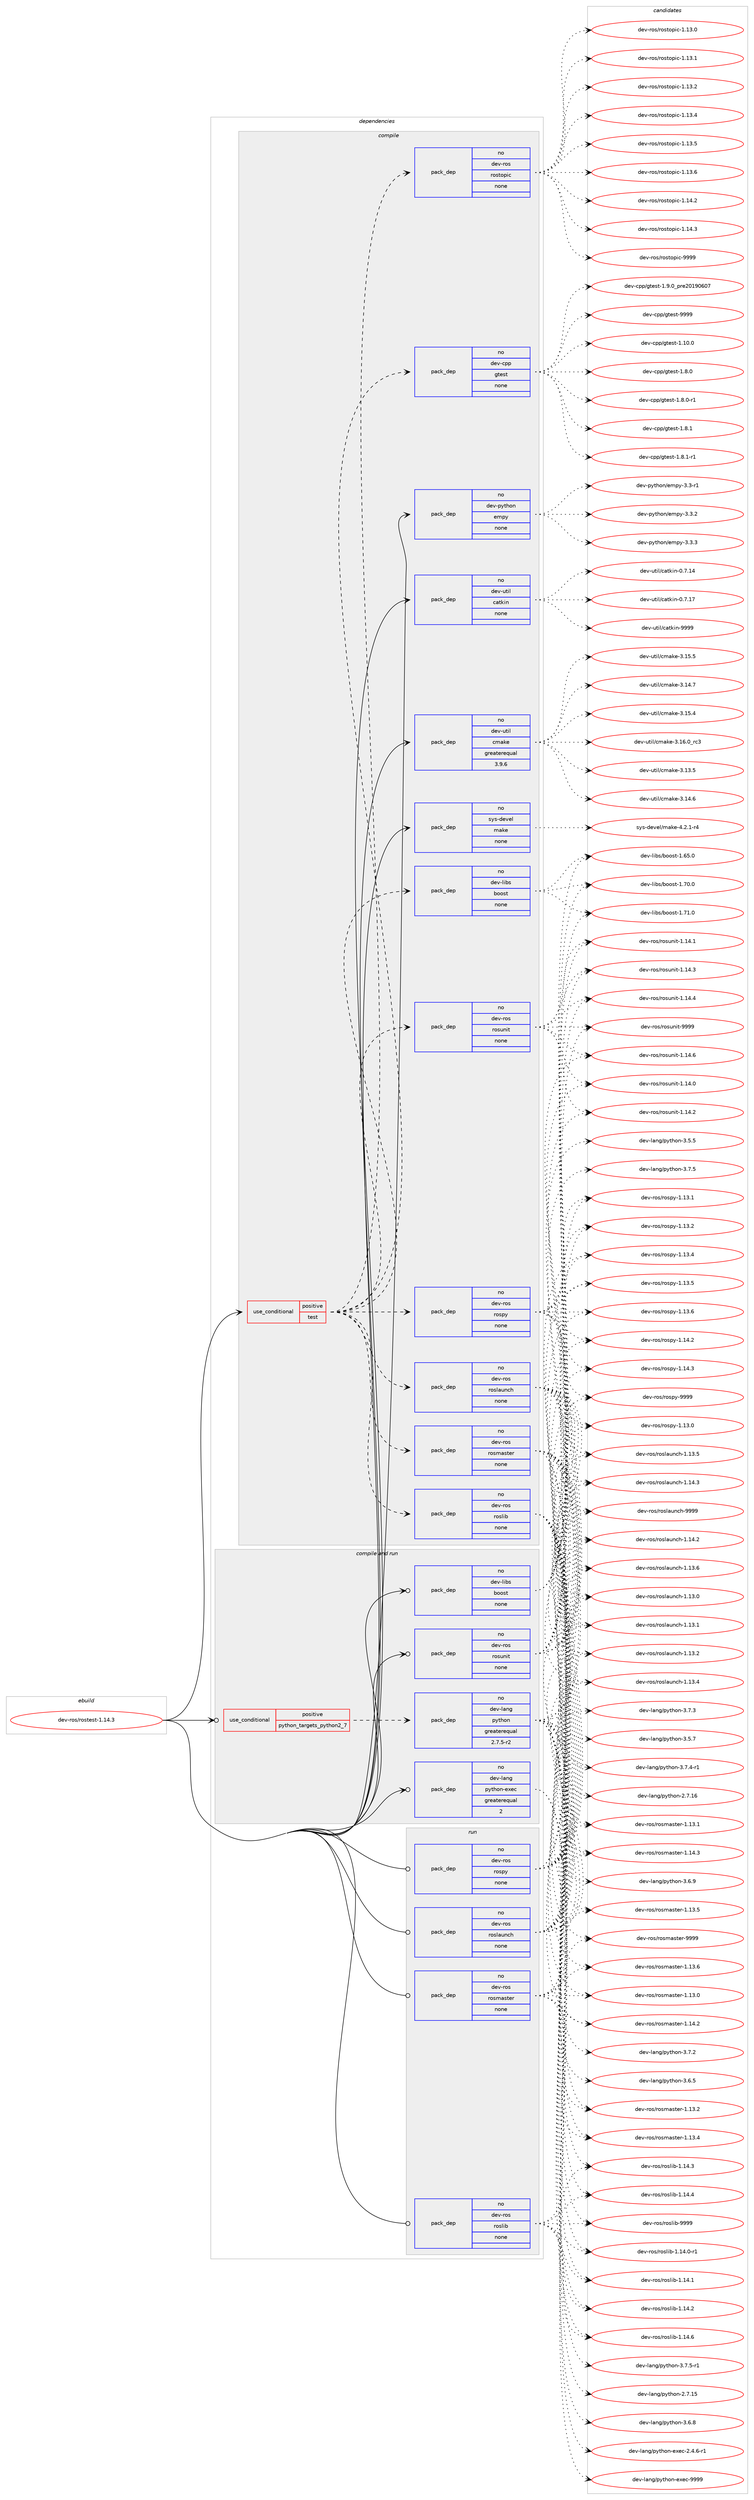 digraph prolog {

# *************
# Graph options
# *************

newrank=true;
concentrate=true;
compound=true;
graph [rankdir=LR,fontname=Helvetica,fontsize=10,ranksep=1.5];#, ranksep=2.5, nodesep=0.2];
edge  [arrowhead=vee];
node  [fontname=Helvetica,fontsize=10];

# **********
# The ebuild
# **********

subgraph cluster_leftcol {
color=gray;
rank=same;
label=<<i>ebuild</i>>;
id [label="dev-ros/rostest-1.14.3", color=red, width=4, href="../dev-ros/rostest-1.14.3.svg"];
}

# ****************
# The dependencies
# ****************

subgraph cluster_midcol {
color=gray;
label=<<i>dependencies</i>>;
subgraph cluster_compile {
fillcolor="#eeeeee";
style=filled;
label=<<i>compile</i>>;
subgraph cond155154 {
dependency664510 [label=<<TABLE BORDER="0" CELLBORDER="1" CELLSPACING="0" CELLPADDING="4"><TR><TD ROWSPAN="3" CELLPADDING="10">use_conditional</TD></TR><TR><TD>positive</TD></TR><TR><TD>test</TD></TR></TABLE>>, shape=none, color=red];
subgraph pack497450 {
dependency664511 [label=<<TABLE BORDER="0" CELLBORDER="1" CELLSPACING="0" CELLPADDING="4" WIDTH="220"><TR><TD ROWSPAN="6" CELLPADDING="30">pack_dep</TD></TR><TR><TD WIDTH="110">no</TD></TR><TR><TD>dev-ros</TD></TR><TR><TD>rosunit</TD></TR><TR><TD>none</TD></TR><TR><TD></TD></TR></TABLE>>, shape=none, color=blue];
}
dependency664510:e -> dependency664511:w [weight=20,style="dashed",arrowhead="vee"];
subgraph pack497451 {
dependency664512 [label=<<TABLE BORDER="0" CELLBORDER="1" CELLSPACING="0" CELLPADDING="4" WIDTH="220"><TR><TD ROWSPAN="6" CELLPADDING="30">pack_dep</TD></TR><TR><TD WIDTH="110">no</TD></TR><TR><TD>dev-libs</TD></TR><TR><TD>boost</TD></TR><TR><TD>none</TD></TR><TR><TD></TD></TR></TABLE>>, shape=none, color=blue];
}
dependency664510:e -> dependency664512:w [weight=20,style="dashed",arrowhead="vee"];
subgraph pack497452 {
dependency664513 [label=<<TABLE BORDER="0" CELLBORDER="1" CELLSPACING="0" CELLPADDING="4" WIDTH="220"><TR><TD ROWSPAN="6" CELLPADDING="30">pack_dep</TD></TR><TR><TD WIDTH="110">no</TD></TR><TR><TD>dev-ros</TD></TR><TR><TD>roslib</TD></TR><TR><TD>none</TD></TR><TR><TD></TD></TR></TABLE>>, shape=none, color=blue];
}
dependency664510:e -> dependency664513:w [weight=20,style="dashed",arrowhead="vee"];
subgraph pack497453 {
dependency664514 [label=<<TABLE BORDER="0" CELLBORDER="1" CELLSPACING="0" CELLPADDING="4" WIDTH="220"><TR><TD ROWSPAN="6" CELLPADDING="30">pack_dep</TD></TR><TR><TD WIDTH="110">no</TD></TR><TR><TD>dev-ros</TD></TR><TR><TD>rospy</TD></TR><TR><TD>none</TD></TR><TR><TD></TD></TR></TABLE>>, shape=none, color=blue];
}
dependency664510:e -> dependency664514:w [weight=20,style="dashed",arrowhead="vee"];
subgraph pack497454 {
dependency664515 [label=<<TABLE BORDER="0" CELLBORDER="1" CELLSPACING="0" CELLPADDING="4" WIDTH="220"><TR><TD ROWSPAN="6" CELLPADDING="30">pack_dep</TD></TR><TR><TD WIDTH="110">no</TD></TR><TR><TD>dev-ros</TD></TR><TR><TD>roslaunch</TD></TR><TR><TD>none</TD></TR><TR><TD></TD></TR></TABLE>>, shape=none, color=blue];
}
dependency664510:e -> dependency664515:w [weight=20,style="dashed",arrowhead="vee"];
subgraph pack497455 {
dependency664516 [label=<<TABLE BORDER="0" CELLBORDER="1" CELLSPACING="0" CELLPADDING="4" WIDTH="220"><TR><TD ROWSPAN="6" CELLPADDING="30">pack_dep</TD></TR><TR><TD WIDTH="110">no</TD></TR><TR><TD>dev-ros</TD></TR><TR><TD>rosmaster</TD></TR><TR><TD>none</TD></TR><TR><TD></TD></TR></TABLE>>, shape=none, color=blue];
}
dependency664510:e -> dependency664516:w [weight=20,style="dashed",arrowhead="vee"];
subgraph pack497456 {
dependency664517 [label=<<TABLE BORDER="0" CELLBORDER="1" CELLSPACING="0" CELLPADDING="4" WIDTH="220"><TR><TD ROWSPAN="6" CELLPADDING="30">pack_dep</TD></TR><TR><TD WIDTH="110">no</TD></TR><TR><TD>dev-cpp</TD></TR><TR><TD>gtest</TD></TR><TR><TD>none</TD></TR><TR><TD></TD></TR></TABLE>>, shape=none, color=blue];
}
dependency664510:e -> dependency664517:w [weight=20,style="dashed",arrowhead="vee"];
subgraph pack497457 {
dependency664518 [label=<<TABLE BORDER="0" CELLBORDER="1" CELLSPACING="0" CELLPADDING="4" WIDTH="220"><TR><TD ROWSPAN="6" CELLPADDING="30">pack_dep</TD></TR><TR><TD WIDTH="110">no</TD></TR><TR><TD>dev-ros</TD></TR><TR><TD>rostopic</TD></TR><TR><TD>none</TD></TR><TR><TD></TD></TR></TABLE>>, shape=none, color=blue];
}
dependency664510:e -> dependency664518:w [weight=20,style="dashed",arrowhead="vee"];
}
id:e -> dependency664510:w [weight=20,style="solid",arrowhead="vee"];
subgraph pack497458 {
dependency664519 [label=<<TABLE BORDER="0" CELLBORDER="1" CELLSPACING="0" CELLPADDING="4" WIDTH="220"><TR><TD ROWSPAN="6" CELLPADDING="30">pack_dep</TD></TR><TR><TD WIDTH="110">no</TD></TR><TR><TD>dev-python</TD></TR><TR><TD>empy</TD></TR><TR><TD>none</TD></TR><TR><TD></TD></TR></TABLE>>, shape=none, color=blue];
}
id:e -> dependency664519:w [weight=20,style="solid",arrowhead="vee"];
subgraph pack497459 {
dependency664520 [label=<<TABLE BORDER="0" CELLBORDER="1" CELLSPACING="0" CELLPADDING="4" WIDTH="220"><TR><TD ROWSPAN="6" CELLPADDING="30">pack_dep</TD></TR><TR><TD WIDTH="110">no</TD></TR><TR><TD>dev-util</TD></TR><TR><TD>catkin</TD></TR><TR><TD>none</TD></TR><TR><TD></TD></TR></TABLE>>, shape=none, color=blue];
}
id:e -> dependency664520:w [weight=20,style="solid",arrowhead="vee"];
subgraph pack497460 {
dependency664521 [label=<<TABLE BORDER="0" CELLBORDER="1" CELLSPACING="0" CELLPADDING="4" WIDTH="220"><TR><TD ROWSPAN="6" CELLPADDING="30">pack_dep</TD></TR><TR><TD WIDTH="110">no</TD></TR><TR><TD>dev-util</TD></TR><TR><TD>cmake</TD></TR><TR><TD>greaterequal</TD></TR><TR><TD>3.9.6</TD></TR></TABLE>>, shape=none, color=blue];
}
id:e -> dependency664521:w [weight=20,style="solid",arrowhead="vee"];
subgraph pack497461 {
dependency664522 [label=<<TABLE BORDER="0" CELLBORDER="1" CELLSPACING="0" CELLPADDING="4" WIDTH="220"><TR><TD ROWSPAN="6" CELLPADDING="30">pack_dep</TD></TR><TR><TD WIDTH="110">no</TD></TR><TR><TD>sys-devel</TD></TR><TR><TD>make</TD></TR><TR><TD>none</TD></TR><TR><TD></TD></TR></TABLE>>, shape=none, color=blue];
}
id:e -> dependency664522:w [weight=20,style="solid",arrowhead="vee"];
}
subgraph cluster_compileandrun {
fillcolor="#eeeeee";
style=filled;
label=<<i>compile and run</i>>;
subgraph cond155155 {
dependency664523 [label=<<TABLE BORDER="0" CELLBORDER="1" CELLSPACING="0" CELLPADDING="4"><TR><TD ROWSPAN="3" CELLPADDING="10">use_conditional</TD></TR><TR><TD>positive</TD></TR><TR><TD>python_targets_python2_7</TD></TR></TABLE>>, shape=none, color=red];
subgraph pack497462 {
dependency664524 [label=<<TABLE BORDER="0" CELLBORDER="1" CELLSPACING="0" CELLPADDING="4" WIDTH="220"><TR><TD ROWSPAN="6" CELLPADDING="30">pack_dep</TD></TR><TR><TD WIDTH="110">no</TD></TR><TR><TD>dev-lang</TD></TR><TR><TD>python</TD></TR><TR><TD>greaterequal</TD></TR><TR><TD>2.7.5-r2</TD></TR></TABLE>>, shape=none, color=blue];
}
dependency664523:e -> dependency664524:w [weight=20,style="dashed",arrowhead="vee"];
}
id:e -> dependency664523:w [weight=20,style="solid",arrowhead="odotvee"];
subgraph pack497463 {
dependency664525 [label=<<TABLE BORDER="0" CELLBORDER="1" CELLSPACING="0" CELLPADDING="4" WIDTH="220"><TR><TD ROWSPAN="6" CELLPADDING="30">pack_dep</TD></TR><TR><TD WIDTH="110">no</TD></TR><TR><TD>dev-lang</TD></TR><TR><TD>python-exec</TD></TR><TR><TD>greaterequal</TD></TR><TR><TD>2</TD></TR></TABLE>>, shape=none, color=blue];
}
id:e -> dependency664525:w [weight=20,style="solid",arrowhead="odotvee"];
subgraph pack497464 {
dependency664526 [label=<<TABLE BORDER="0" CELLBORDER="1" CELLSPACING="0" CELLPADDING="4" WIDTH="220"><TR><TD ROWSPAN="6" CELLPADDING="30">pack_dep</TD></TR><TR><TD WIDTH="110">no</TD></TR><TR><TD>dev-libs</TD></TR><TR><TD>boost</TD></TR><TR><TD>none</TD></TR><TR><TD></TD></TR></TABLE>>, shape=none, color=blue];
}
id:e -> dependency664526:w [weight=20,style="solid",arrowhead="odotvee"];
subgraph pack497465 {
dependency664527 [label=<<TABLE BORDER="0" CELLBORDER="1" CELLSPACING="0" CELLPADDING="4" WIDTH="220"><TR><TD ROWSPAN="6" CELLPADDING="30">pack_dep</TD></TR><TR><TD WIDTH="110">no</TD></TR><TR><TD>dev-ros</TD></TR><TR><TD>rosunit</TD></TR><TR><TD>none</TD></TR><TR><TD></TD></TR></TABLE>>, shape=none, color=blue];
}
id:e -> dependency664527:w [weight=20,style="solid",arrowhead="odotvee"];
}
subgraph cluster_run {
fillcolor="#eeeeee";
style=filled;
label=<<i>run</i>>;
subgraph pack497466 {
dependency664528 [label=<<TABLE BORDER="0" CELLBORDER="1" CELLSPACING="0" CELLPADDING="4" WIDTH="220"><TR><TD ROWSPAN="6" CELLPADDING="30">pack_dep</TD></TR><TR><TD WIDTH="110">no</TD></TR><TR><TD>dev-ros</TD></TR><TR><TD>roslaunch</TD></TR><TR><TD>none</TD></TR><TR><TD></TD></TR></TABLE>>, shape=none, color=blue];
}
id:e -> dependency664528:w [weight=20,style="solid",arrowhead="odot"];
subgraph pack497467 {
dependency664529 [label=<<TABLE BORDER="0" CELLBORDER="1" CELLSPACING="0" CELLPADDING="4" WIDTH="220"><TR><TD ROWSPAN="6" CELLPADDING="30">pack_dep</TD></TR><TR><TD WIDTH="110">no</TD></TR><TR><TD>dev-ros</TD></TR><TR><TD>roslib</TD></TR><TR><TD>none</TD></TR><TR><TD></TD></TR></TABLE>>, shape=none, color=blue];
}
id:e -> dependency664529:w [weight=20,style="solid",arrowhead="odot"];
subgraph pack497468 {
dependency664530 [label=<<TABLE BORDER="0" CELLBORDER="1" CELLSPACING="0" CELLPADDING="4" WIDTH="220"><TR><TD ROWSPAN="6" CELLPADDING="30">pack_dep</TD></TR><TR><TD WIDTH="110">no</TD></TR><TR><TD>dev-ros</TD></TR><TR><TD>rosmaster</TD></TR><TR><TD>none</TD></TR><TR><TD></TD></TR></TABLE>>, shape=none, color=blue];
}
id:e -> dependency664530:w [weight=20,style="solid",arrowhead="odot"];
subgraph pack497469 {
dependency664531 [label=<<TABLE BORDER="0" CELLBORDER="1" CELLSPACING="0" CELLPADDING="4" WIDTH="220"><TR><TD ROWSPAN="6" CELLPADDING="30">pack_dep</TD></TR><TR><TD WIDTH="110">no</TD></TR><TR><TD>dev-ros</TD></TR><TR><TD>rospy</TD></TR><TR><TD>none</TD></TR><TR><TD></TD></TR></TABLE>>, shape=none, color=blue];
}
id:e -> dependency664531:w [weight=20,style="solid",arrowhead="odot"];
}
}

# **************
# The candidates
# **************

subgraph cluster_choices {
rank=same;
color=gray;
label=<<i>candidates</i>>;

subgraph choice497450 {
color=black;
nodesep=1;
choice100101118451141111154711411111511711010511645494649524648 [label="dev-ros/rosunit-1.14.0", color=red, width=4,href="../dev-ros/rosunit-1.14.0.svg"];
choice100101118451141111154711411111511711010511645494649524649 [label="dev-ros/rosunit-1.14.1", color=red, width=4,href="../dev-ros/rosunit-1.14.1.svg"];
choice100101118451141111154711411111511711010511645494649524650 [label="dev-ros/rosunit-1.14.2", color=red, width=4,href="../dev-ros/rosunit-1.14.2.svg"];
choice100101118451141111154711411111511711010511645494649524651 [label="dev-ros/rosunit-1.14.3", color=red, width=4,href="../dev-ros/rosunit-1.14.3.svg"];
choice100101118451141111154711411111511711010511645494649524652 [label="dev-ros/rosunit-1.14.4", color=red, width=4,href="../dev-ros/rosunit-1.14.4.svg"];
choice100101118451141111154711411111511711010511645494649524654 [label="dev-ros/rosunit-1.14.6", color=red, width=4,href="../dev-ros/rosunit-1.14.6.svg"];
choice10010111845114111115471141111151171101051164557575757 [label="dev-ros/rosunit-9999", color=red, width=4,href="../dev-ros/rosunit-9999.svg"];
dependency664511:e -> choice100101118451141111154711411111511711010511645494649524648:w [style=dotted,weight="100"];
dependency664511:e -> choice100101118451141111154711411111511711010511645494649524649:w [style=dotted,weight="100"];
dependency664511:e -> choice100101118451141111154711411111511711010511645494649524650:w [style=dotted,weight="100"];
dependency664511:e -> choice100101118451141111154711411111511711010511645494649524651:w [style=dotted,weight="100"];
dependency664511:e -> choice100101118451141111154711411111511711010511645494649524652:w [style=dotted,weight="100"];
dependency664511:e -> choice100101118451141111154711411111511711010511645494649524654:w [style=dotted,weight="100"];
dependency664511:e -> choice10010111845114111115471141111151171101051164557575757:w [style=dotted,weight="100"];
}
subgraph choice497451 {
color=black;
nodesep=1;
choice1001011184510810598115479811111111511645494654534648 [label="dev-libs/boost-1.65.0", color=red, width=4,href="../dev-libs/boost-1.65.0.svg"];
choice1001011184510810598115479811111111511645494655484648 [label="dev-libs/boost-1.70.0", color=red, width=4,href="../dev-libs/boost-1.70.0.svg"];
choice1001011184510810598115479811111111511645494655494648 [label="dev-libs/boost-1.71.0", color=red, width=4,href="../dev-libs/boost-1.71.0.svg"];
dependency664512:e -> choice1001011184510810598115479811111111511645494654534648:w [style=dotted,weight="100"];
dependency664512:e -> choice1001011184510810598115479811111111511645494655484648:w [style=dotted,weight="100"];
dependency664512:e -> choice1001011184510810598115479811111111511645494655494648:w [style=dotted,weight="100"];
}
subgraph choice497452 {
color=black;
nodesep=1;
choice100101118451141111154711411111510810598454946495246484511449 [label="dev-ros/roslib-1.14.0-r1", color=red, width=4,href="../dev-ros/roslib-1.14.0-r1.svg"];
choice10010111845114111115471141111151081059845494649524649 [label="dev-ros/roslib-1.14.1", color=red, width=4,href="../dev-ros/roslib-1.14.1.svg"];
choice10010111845114111115471141111151081059845494649524650 [label="dev-ros/roslib-1.14.2", color=red, width=4,href="../dev-ros/roslib-1.14.2.svg"];
choice10010111845114111115471141111151081059845494649524651 [label="dev-ros/roslib-1.14.3", color=red, width=4,href="../dev-ros/roslib-1.14.3.svg"];
choice10010111845114111115471141111151081059845494649524652 [label="dev-ros/roslib-1.14.4", color=red, width=4,href="../dev-ros/roslib-1.14.4.svg"];
choice10010111845114111115471141111151081059845494649524654 [label="dev-ros/roslib-1.14.6", color=red, width=4,href="../dev-ros/roslib-1.14.6.svg"];
choice1001011184511411111547114111115108105984557575757 [label="dev-ros/roslib-9999", color=red, width=4,href="../dev-ros/roslib-9999.svg"];
dependency664513:e -> choice100101118451141111154711411111510810598454946495246484511449:w [style=dotted,weight="100"];
dependency664513:e -> choice10010111845114111115471141111151081059845494649524649:w [style=dotted,weight="100"];
dependency664513:e -> choice10010111845114111115471141111151081059845494649524650:w [style=dotted,weight="100"];
dependency664513:e -> choice10010111845114111115471141111151081059845494649524651:w [style=dotted,weight="100"];
dependency664513:e -> choice10010111845114111115471141111151081059845494649524652:w [style=dotted,weight="100"];
dependency664513:e -> choice10010111845114111115471141111151081059845494649524654:w [style=dotted,weight="100"];
dependency664513:e -> choice1001011184511411111547114111115108105984557575757:w [style=dotted,weight="100"];
}
subgraph choice497453 {
color=black;
nodesep=1;
choice100101118451141111154711411111511212145494649514648 [label="dev-ros/rospy-1.13.0", color=red, width=4,href="../dev-ros/rospy-1.13.0.svg"];
choice100101118451141111154711411111511212145494649514649 [label="dev-ros/rospy-1.13.1", color=red, width=4,href="../dev-ros/rospy-1.13.1.svg"];
choice100101118451141111154711411111511212145494649514650 [label="dev-ros/rospy-1.13.2", color=red, width=4,href="../dev-ros/rospy-1.13.2.svg"];
choice100101118451141111154711411111511212145494649514652 [label="dev-ros/rospy-1.13.4", color=red, width=4,href="../dev-ros/rospy-1.13.4.svg"];
choice100101118451141111154711411111511212145494649514653 [label="dev-ros/rospy-1.13.5", color=red, width=4,href="../dev-ros/rospy-1.13.5.svg"];
choice100101118451141111154711411111511212145494649514654 [label="dev-ros/rospy-1.13.6", color=red, width=4,href="../dev-ros/rospy-1.13.6.svg"];
choice100101118451141111154711411111511212145494649524650 [label="dev-ros/rospy-1.14.2", color=red, width=4,href="../dev-ros/rospy-1.14.2.svg"];
choice100101118451141111154711411111511212145494649524651 [label="dev-ros/rospy-1.14.3", color=red, width=4,href="../dev-ros/rospy-1.14.3.svg"];
choice10010111845114111115471141111151121214557575757 [label="dev-ros/rospy-9999", color=red, width=4,href="../dev-ros/rospy-9999.svg"];
dependency664514:e -> choice100101118451141111154711411111511212145494649514648:w [style=dotted,weight="100"];
dependency664514:e -> choice100101118451141111154711411111511212145494649514649:w [style=dotted,weight="100"];
dependency664514:e -> choice100101118451141111154711411111511212145494649514650:w [style=dotted,weight="100"];
dependency664514:e -> choice100101118451141111154711411111511212145494649514652:w [style=dotted,weight="100"];
dependency664514:e -> choice100101118451141111154711411111511212145494649514653:w [style=dotted,weight="100"];
dependency664514:e -> choice100101118451141111154711411111511212145494649514654:w [style=dotted,weight="100"];
dependency664514:e -> choice100101118451141111154711411111511212145494649524650:w [style=dotted,weight="100"];
dependency664514:e -> choice100101118451141111154711411111511212145494649524651:w [style=dotted,weight="100"];
dependency664514:e -> choice10010111845114111115471141111151121214557575757:w [style=dotted,weight="100"];
}
subgraph choice497454 {
color=black;
nodesep=1;
choice1001011184511411111547114111115108971171109910445494649514648 [label="dev-ros/roslaunch-1.13.0", color=red, width=4,href="../dev-ros/roslaunch-1.13.0.svg"];
choice1001011184511411111547114111115108971171109910445494649514649 [label="dev-ros/roslaunch-1.13.1", color=red, width=4,href="../dev-ros/roslaunch-1.13.1.svg"];
choice1001011184511411111547114111115108971171109910445494649514650 [label="dev-ros/roslaunch-1.13.2", color=red, width=4,href="../dev-ros/roslaunch-1.13.2.svg"];
choice1001011184511411111547114111115108971171109910445494649514652 [label="dev-ros/roslaunch-1.13.4", color=red, width=4,href="../dev-ros/roslaunch-1.13.4.svg"];
choice1001011184511411111547114111115108971171109910445494649514653 [label="dev-ros/roslaunch-1.13.5", color=red, width=4,href="../dev-ros/roslaunch-1.13.5.svg"];
choice1001011184511411111547114111115108971171109910445494649514654 [label="dev-ros/roslaunch-1.13.6", color=red, width=4,href="../dev-ros/roslaunch-1.13.6.svg"];
choice1001011184511411111547114111115108971171109910445494649524650 [label="dev-ros/roslaunch-1.14.2", color=red, width=4,href="../dev-ros/roslaunch-1.14.2.svg"];
choice1001011184511411111547114111115108971171109910445494649524651 [label="dev-ros/roslaunch-1.14.3", color=red, width=4,href="../dev-ros/roslaunch-1.14.3.svg"];
choice100101118451141111154711411111510897117110991044557575757 [label="dev-ros/roslaunch-9999", color=red, width=4,href="../dev-ros/roslaunch-9999.svg"];
dependency664515:e -> choice1001011184511411111547114111115108971171109910445494649514648:w [style=dotted,weight="100"];
dependency664515:e -> choice1001011184511411111547114111115108971171109910445494649514649:w [style=dotted,weight="100"];
dependency664515:e -> choice1001011184511411111547114111115108971171109910445494649514650:w [style=dotted,weight="100"];
dependency664515:e -> choice1001011184511411111547114111115108971171109910445494649514652:w [style=dotted,weight="100"];
dependency664515:e -> choice1001011184511411111547114111115108971171109910445494649514653:w [style=dotted,weight="100"];
dependency664515:e -> choice1001011184511411111547114111115108971171109910445494649514654:w [style=dotted,weight="100"];
dependency664515:e -> choice1001011184511411111547114111115108971171109910445494649524650:w [style=dotted,weight="100"];
dependency664515:e -> choice1001011184511411111547114111115108971171109910445494649524651:w [style=dotted,weight="100"];
dependency664515:e -> choice100101118451141111154711411111510897117110991044557575757:w [style=dotted,weight="100"];
}
subgraph choice497455 {
color=black;
nodesep=1;
choice10010111845114111115471141111151099711511610111445494649514648 [label="dev-ros/rosmaster-1.13.0", color=red, width=4,href="../dev-ros/rosmaster-1.13.0.svg"];
choice10010111845114111115471141111151099711511610111445494649514649 [label="dev-ros/rosmaster-1.13.1", color=red, width=4,href="../dev-ros/rosmaster-1.13.1.svg"];
choice10010111845114111115471141111151099711511610111445494649514650 [label="dev-ros/rosmaster-1.13.2", color=red, width=4,href="../dev-ros/rosmaster-1.13.2.svg"];
choice10010111845114111115471141111151099711511610111445494649514652 [label="dev-ros/rosmaster-1.13.4", color=red, width=4,href="../dev-ros/rosmaster-1.13.4.svg"];
choice10010111845114111115471141111151099711511610111445494649514653 [label="dev-ros/rosmaster-1.13.5", color=red, width=4,href="../dev-ros/rosmaster-1.13.5.svg"];
choice10010111845114111115471141111151099711511610111445494649514654 [label="dev-ros/rosmaster-1.13.6", color=red, width=4,href="../dev-ros/rosmaster-1.13.6.svg"];
choice10010111845114111115471141111151099711511610111445494649524650 [label="dev-ros/rosmaster-1.14.2", color=red, width=4,href="../dev-ros/rosmaster-1.14.2.svg"];
choice10010111845114111115471141111151099711511610111445494649524651 [label="dev-ros/rosmaster-1.14.3", color=red, width=4,href="../dev-ros/rosmaster-1.14.3.svg"];
choice1001011184511411111547114111115109971151161011144557575757 [label="dev-ros/rosmaster-9999", color=red, width=4,href="../dev-ros/rosmaster-9999.svg"];
dependency664516:e -> choice10010111845114111115471141111151099711511610111445494649514648:w [style=dotted,weight="100"];
dependency664516:e -> choice10010111845114111115471141111151099711511610111445494649514649:w [style=dotted,weight="100"];
dependency664516:e -> choice10010111845114111115471141111151099711511610111445494649514650:w [style=dotted,weight="100"];
dependency664516:e -> choice10010111845114111115471141111151099711511610111445494649514652:w [style=dotted,weight="100"];
dependency664516:e -> choice10010111845114111115471141111151099711511610111445494649514653:w [style=dotted,weight="100"];
dependency664516:e -> choice10010111845114111115471141111151099711511610111445494649514654:w [style=dotted,weight="100"];
dependency664516:e -> choice10010111845114111115471141111151099711511610111445494649524650:w [style=dotted,weight="100"];
dependency664516:e -> choice10010111845114111115471141111151099711511610111445494649524651:w [style=dotted,weight="100"];
dependency664516:e -> choice1001011184511411111547114111115109971151161011144557575757:w [style=dotted,weight="100"];
}
subgraph choice497456 {
color=black;
nodesep=1;
choice10010111845991121124710311610111511645494649484648 [label="dev-cpp/gtest-1.10.0", color=red, width=4,href="../dev-cpp/gtest-1.10.0.svg"];
choice100101118459911211247103116101115116454946564648 [label="dev-cpp/gtest-1.8.0", color=red, width=4,href="../dev-cpp/gtest-1.8.0.svg"];
choice1001011184599112112471031161011151164549465646484511449 [label="dev-cpp/gtest-1.8.0-r1", color=red, width=4,href="../dev-cpp/gtest-1.8.0-r1.svg"];
choice100101118459911211247103116101115116454946564649 [label="dev-cpp/gtest-1.8.1", color=red, width=4,href="../dev-cpp/gtest-1.8.1.svg"];
choice1001011184599112112471031161011151164549465646494511449 [label="dev-cpp/gtest-1.8.1-r1", color=red, width=4,href="../dev-cpp/gtest-1.8.1-r1.svg"];
choice100101118459911211247103116101115116454946574648951121141015048495748544855 [label="dev-cpp/gtest-1.9.0_pre20190607", color=red, width=4,href="../dev-cpp/gtest-1.9.0_pre20190607.svg"];
choice1001011184599112112471031161011151164557575757 [label="dev-cpp/gtest-9999", color=red, width=4,href="../dev-cpp/gtest-9999.svg"];
dependency664517:e -> choice10010111845991121124710311610111511645494649484648:w [style=dotted,weight="100"];
dependency664517:e -> choice100101118459911211247103116101115116454946564648:w [style=dotted,weight="100"];
dependency664517:e -> choice1001011184599112112471031161011151164549465646484511449:w [style=dotted,weight="100"];
dependency664517:e -> choice100101118459911211247103116101115116454946564649:w [style=dotted,weight="100"];
dependency664517:e -> choice1001011184599112112471031161011151164549465646494511449:w [style=dotted,weight="100"];
dependency664517:e -> choice100101118459911211247103116101115116454946574648951121141015048495748544855:w [style=dotted,weight="100"];
dependency664517:e -> choice1001011184599112112471031161011151164557575757:w [style=dotted,weight="100"];
}
subgraph choice497457 {
color=black;
nodesep=1;
choice10010111845114111115471141111151161111121059945494649514648 [label="dev-ros/rostopic-1.13.0", color=red, width=4,href="../dev-ros/rostopic-1.13.0.svg"];
choice10010111845114111115471141111151161111121059945494649514649 [label="dev-ros/rostopic-1.13.1", color=red, width=4,href="../dev-ros/rostopic-1.13.1.svg"];
choice10010111845114111115471141111151161111121059945494649514650 [label="dev-ros/rostopic-1.13.2", color=red, width=4,href="../dev-ros/rostopic-1.13.2.svg"];
choice10010111845114111115471141111151161111121059945494649514652 [label="dev-ros/rostopic-1.13.4", color=red, width=4,href="../dev-ros/rostopic-1.13.4.svg"];
choice10010111845114111115471141111151161111121059945494649514653 [label="dev-ros/rostopic-1.13.5", color=red, width=4,href="../dev-ros/rostopic-1.13.5.svg"];
choice10010111845114111115471141111151161111121059945494649514654 [label="dev-ros/rostopic-1.13.6", color=red, width=4,href="../dev-ros/rostopic-1.13.6.svg"];
choice10010111845114111115471141111151161111121059945494649524650 [label="dev-ros/rostopic-1.14.2", color=red, width=4,href="../dev-ros/rostopic-1.14.2.svg"];
choice10010111845114111115471141111151161111121059945494649524651 [label="dev-ros/rostopic-1.14.3", color=red, width=4,href="../dev-ros/rostopic-1.14.3.svg"];
choice1001011184511411111547114111115116111112105994557575757 [label="dev-ros/rostopic-9999", color=red, width=4,href="../dev-ros/rostopic-9999.svg"];
dependency664518:e -> choice10010111845114111115471141111151161111121059945494649514648:w [style=dotted,weight="100"];
dependency664518:e -> choice10010111845114111115471141111151161111121059945494649514649:w [style=dotted,weight="100"];
dependency664518:e -> choice10010111845114111115471141111151161111121059945494649514650:w [style=dotted,weight="100"];
dependency664518:e -> choice10010111845114111115471141111151161111121059945494649514652:w [style=dotted,weight="100"];
dependency664518:e -> choice10010111845114111115471141111151161111121059945494649514653:w [style=dotted,weight="100"];
dependency664518:e -> choice10010111845114111115471141111151161111121059945494649514654:w [style=dotted,weight="100"];
dependency664518:e -> choice10010111845114111115471141111151161111121059945494649524650:w [style=dotted,weight="100"];
dependency664518:e -> choice10010111845114111115471141111151161111121059945494649524651:w [style=dotted,weight="100"];
dependency664518:e -> choice1001011184511411111547114111115116111112105994557575757:w [style=dotted,weight="100"];
}
subgraph choice497458 {
color=black;
nodesep=1;
choice1001011184511212111610411111047101109112121455146514511449 [label="dev-python/empy-3.3-r1", color=red, width=4,href="../dev-python/empy-3.3-r1.svg"];
choice1001011184511212111610411111047101109112121455146514650 [label="dev-python/empy-3.3.2", color=red, width=4,href="../dev-python/empy-3.3.2.svg"];
choice1001011184511212111610411111047101109112121455146514651 [label="dev-python/empy-3.3.3", color=red, width=4,href="../dev-python/empy-3.3.3.svg"];
dependency664519:e -> choice1001011184511212111610411111047101109112121455146514511449:w [style=dotted,weight="100"];
dependency664519:e -> choice1001011184511212111610411111047101109112121455146514650:w [style=dotted,weight="100"];
dependency664519:e -> choice1001011184511212111610411111047101109112121455146514651:w [style=dotted,weight="100"];
}
subgraph choice497459 {
color=black;
nodesep=1;
choice1001011184511711610510847999711610710511045484655464952 [label="dev-util/catkin-0.7.14", color=red, width=4,href="../dev-util/catkin-0.7.14.svg"];
choice1001011184511711610510847999711610710511045484655464955 [label="dev-util/catkin-0.7.17", color=red, width=4,href="../dev-util/catkin-0.7.17.svg"];
choice100101118451171161051084799971161071051104557575757 [label="dev-util/catkin-9999", color=red, width=4,href="../dev-util/catkin-9999.svg"];
dependency664520:e -> choice1001011184511711610510847999711610710511045484655464952:w [style=dotted,weight="100"];
dependency664520:e -> choice1001011184511711610510847999711610710511045484655464955:w [style=dotted,weight="100"];
dependency664520:e -> choice100101118451171161051084799971161071051104557575757:w [style=dotted,weight="100"];
}
subgraph choice497460 {
color=black;
nodesep=1;
choice1001011184511711610510847991099710710145514649514653 [label="dev-util/cmake-3.13.5", color=red, width=4,href="../dev-util/cmake-3.13.5.svg"];
choice1001011184511711610510847991099710710145514649524654 [label="dev-util/cmake-3.14.6", color=red, width=4,href="../dev-util/cmake-3.14.6.svg"];
choice1001011184511711610510847991099710710145514649524655 [label="dev-util/cmake-3.14.7", color=red, width=4,href="../dev-util/cmake-3.14.7.svg"];
choice1001011184511711610510847991099710710145514649534652 [label="dev-util/cmake-3.15.4", color=red, width=4,href="../dev-util/cmake-3.15.4.svg"];
choice1001011184511711610510847991099710710145514649534653 [label="dev-util/cmake-3.15.5", color=red, width=4,href="../dev-util/cmake-3.15.5.svg"];
choice1001011184511711610510847991099710710145514649544648951149951 [label="dev-util/cmake-3.16.0_rc3", color=red, width=4,href="../dev-util/cmake-3.16.0_rc3.svg"];
dependency664521:e -> choice1001011184511711610510847991099710710145514649514653:w [style=dotted,weight="100"];
dependency664521:e -> choice1001011184511711610510847991099710710145514649524654:w [style=dotted,weight="100"];
dependency664521:e -> choice1001011184511711610510847991099710710145514649524655:w [style=dotted,weight="100"];
dependency664521:e -> choice1001011184511711610510847991099710710145514649534652:w [style=dotted,weight="100"];
dependency664521:e -> choice1001011184511711610510847991099710710145514649534653:w [style=dotted,weight="100"];
dependency664521:e -> choice1001011184511711610510847991099710710145514649544648951149951:w [style=dotted,weight="100"];
}
subgraph choice497461 {
color=black;
nodesep=1;
choice1151211154510010111810110847109971071014552465046494511452 [label="sys-devel/make-4.2.1-r4", color=red, width=4,href="../sys-devel/make-4.2.1-r4.svg"];
dependency664522:e -> choice1151211154510010111810110847109971071014552465046494511452:w [style=dotted,weight="100"];
}
subgraph choice497462 {
color=black;
nodesep=1;
choice10010111845108971101034711212111610411111045504655464953 [label="dev-lang/python-2.7.15", color=red, width=4,href="../dev-lang/python-2.7.15.svg"];
choice10010111845108971101034711212111610411111045504655464954 [label="dev-lang/python-2.7.16", color=red, width=4,href="../dev-lang/python-2.7.16.svg"];
choice100101118451089711010347112121116104111110455146534653 [label="dev-lang/python-3.5.5", color=red, width=4,href="../dev-lang/python-3.5.5.svg"];
choice100101118451089711010347112121116104111110455146534655 [label="dev-lang/python-3.5.7", color=red, width=4,href="../dev-lang/python-3.5.7.svg"];
choice100101118451089711010347112121116104111110455146544653 [label="dev-lang/python-3.6.5", color=red, width=4,href="../dev-lang/python-3.6.5.svg"];
choice100101118451089711010347112121116104111110455146544656 [label="dev-lang/python-3.6.8", color=red, width=4,href="../dev-lang/python-3.6.8.svg"];
choice100101118451089711010347112121116104111110455146544657 [label="dev-lang/python-3.6.9", color=red, width=4,href="../dev-lang/python-3.6.9.svg"];
choice100101118451089711010347112121116104111110455146554650 [label="dev-lang/python-3.7.2", color=red, width=4,href="../dev-lang/python-3.7.2.svg"];
choice100101118451089711010347112121116104111110455146554651 [label="dev-lang/python-3.7.3", color=red, width=4,href="../dev-lang/python-3.7.3.svg"];
choice1001011184510897110103471121211161041111104551465546524511449 [label="dev-lang/python-3.7.4-r1", color=red, width=4,href="../dev-lang/python-3.7.4-r1.svg"];
choice100101118451089711010347112121116104111110455146554653 [label="dev-lang/python-3.7.5", color=red, width=4,href="../dev-lang/python-3.7.5.svg"];
choice1001011184510897110103471121211161041111104551465546534511449 [label="dev-lang/python-3.7.5-r1", color=red, width=4,href="../dev-lang/python-3.7.5-r1.svg"];
dependency664524:e -> choice10010111845108971101034711212111610411111045504655464953:w [style=dotted,weight="100"];
dependency664524:e -> choice10010111845108971101034711212111610411111045504655464954:w [style=dotted,weight="100"];
dependency664524:e -> choice100101118451089711010347112121116104111110455146534653:w [style=dotted,weight="100"];
dependency664524:e -> choice100101118451089711010347112121116104111110455146534655:w [style=dotted,weight="100"];
dependency664524:e -> choice100101118451089711010347112121116104111110455146544653:w [style=dotted,weight="100"];
dependency664524:e -> choice100101118451089711010347112121116104111110455146544656:w [style=dotted,weight="100"];
dependency664524:e -> choice100101118451089711010347112121116104111110455146544657:w [style=dotted,weight="100"];
dependency664524:e -> choice100101118451089711010347112121116104111110455146554650:w [style=dotted,weight="100"];
dependency664524:e -> choice100101118451089711010347112121116104111110455146554651:w [style=dotted,weight="100"];
dependency664524:e -> choice1001011184510897110103471121211161041111104551465546524511449:w [style=dotted,weight="100"];
dependency664524:e -> choice100101118451089711010347112121116104111110455146554653:w [style=dotted,weight="100"];
dependency664524:e -> choice1001011184510897110103471121211161041111104551465546534511449:w [style=dotted,weight="100"];
}
subgraph choice497463 {
color=black;
nodesep=1;
choice10010111845108971101034711212111610411111045101120101994550465246544511449 [label="dev-lang/python-exec-2.4.6-r1", color=red, width=4,href="../dev-lang/python-exec-2.4.6-r1.svg"];
choice10010111845108971101034711212111610411111045101120101994557575757 [label="dev-lang/python-exec-9999", color=red, width=4,href="../dev-lang/python-exec-9999.svg"];
dependency664525:e -> choice10010111845108971101034711212111610411111045101120101994550465246544511449:w [style=dotted,weight="100"];
dependency664525:e -> choice10010111845108971101034711212111610411111045101120101994557575757:w [style=dotted,weight="100"];
}
subgraph choice497464 {
color=black;
nodesep=1;
choice1001011184510810598115479811111111511645494654534648 [label="dev-libs/boost-1.65.0", color=red, width=4,href="../dev-libs/boost-1.65.0.svg"];
choice1001011184510810598115479811111111511645494655484648 [label="dev-libs/boost-1.70.0", color=red, width=4,href="../dev-libs/boost-1.70.0.svg"];
choice1001011184510810598115479811111111511645494655494648 [label="dev-libs/boost-1.71.0", color=red, width=4,href="../dev-libs/boost-1.71.0.svg"];
dependency664526:e -> choice1001011184510810598115479811111111511645494654534648:w [style=dotted,weight="100"];
dependency664526:e -> choice1001011184510810598115479811111111511645494655484648:w [style=dotted,weight="100"];
dependency664526:e -> choice1001011184510810598115479811111111511645494655494648:w [style=dotted,weight="100"];
}
subgraph choice497465 {
color=black;
nodesep=1;
choice100101118451141111154711411111511711010511645494649524648 [label="dev-ros/rosunit-1.14.0", color=red, width=4,href="../dev-ros/rosunit-1.14.0.svg"];
choice100101118451141111154711411111511711010511645494649524649 [label="dev-ros/rosunit-1.14.1", color=red, width=4,href="../dev-ros/rosunit-1.14.1.svg"];
choice100101118451141111154711411111511711010511645494649524650 [label="dev-ros/rosunit-1.14.2", color=red, width=4,href="../dev-ros/rosunit-1.14.2.svg"];
choice100101118451141111154711411111511711010511645494649524651 [label="dev-ros/rosunit-1.14.3", color=red, width=4,href="../dev-ros/rosunit-1.14.3.svg"];
choice100101118451141111154711411111511711010511645494649524652 [label="dev-ros/rosunit-1.14.4", color=red, width=4,href="../dev-ros/rosunit-1.14.4.svg"];
choice100101118451141111154711411111511711010511645494649524654 [label="dev-ros/rosunit-1.14.6", color=red, width=4,href="../dev-ros/rosunit-1.14.6.svg"];
choice10010111845114111115471141111151171101051164557575757 [label="dev-ros/rosunit-9999", color=red, width=4,href="../dev-ros/rosunit-9999.svg"];
dependency664527:e -> choice100101118451141111154711411111511711010511645494649524648:w [style=dotted,weight="100"];
dependency664527:e -> choice100101118451141111154711411111511711010511645494649524649:w [style=dotted,weight="100"];
dependency664527:e -> choice100101118451141111154711411111511711010511645494649524650:w [style=dotted,weight="100"];
dependency664527:e -> choice100101118451141111154711411111511711010511645494649524651:w [style=dotted,weight="100"];
dependency664527:e -> choice100101118451141111154711411111511711010511645494649524652:w [style=dotted,weight="100"];
dependency664527:e -> choice100101118451141111154711411111511711010511645494649524654:w [style=dotted,weight="100"];
dependency664527:e -> choice10010111845114111115471141111151171101051164557575757:w [style=dotted,weight="100"];
}
subgraph choice497466 {
color=black;
nodesep=1;
choice1001011184511411111547114111115108971171109910445494649514648 [label="dev-ros/roslaunch-1.13.0", color=red, width=4,href="../dev-ros/roslaunch-1.13.0.svg"];
choice1001011184511411111547114111115108971171109910445494649514649 [label="dev-ros/roslaunch-1.13.1", color=red, width=4,href="../dev-ros/roslaunch-1.13.1.svg"];
choice1001011184511411111547114111115108971171109910445494649514650 [label="dev-ros/roslaunch-1.13.2", color=red, width=4,href="../dev-ros/roslaunch-1.13.2.svg"];
choice1001011184511411111547114111115108971171109910445494649514652 [label="dev-ros/roslaunch-1.13.4", color=red, width=4,href="../dev-ros/roslaunch-1.13.4.svg"];
choice1001011184511411111547114111115108971171109910445494649514653 [label="dev-ros/roslaunch-1.13.5", color=red, width=4,href="../dev-ros/roslaunch-1.13.5.svg"];
choice1001011184511411111547114111115108971171109910445494649514654 [label="dev-ros/roslaunch-1.13.6", color=red, width=4,href="../dev-ros/roslaunch-1.13.6.svg"];
choice1001011184511411111547114111115108971171109910445494649524650 [label="dev-ros/roslaunch-1.14.2", color=red, width=4,href="../dev-ros/roslaunch-1.14.2.svg"];
choice1001011184511411111547114111115108971171109910445494649524651 [label="dev-ros/roslaunch-1.14.3", color=red, width=4,href="../dev-ros/roslaunch-1.14.3.svg"];
choice100101118451141111154711411111510897117110991044557575757 [label="dev-ros/roslaunch-9999", color=red, width=4,href="../dev-ros/roslaunch-9999.svg"];
dependency664528:e -> choice1001011184511411111547114111115108971171109910445494649514648:w [style=dotted,weight="100"];
dependency664528:e -> choice1001011184511411111547114111115108971171109910445494649514649:w [style=dotted,weight="100"];
dependency664528:e -> choice1001011184511411111547114111115108971171109910445494649514650:w [style=dotted,weight="100"];
dependency664528:e -> choice1001011184511411111547114111115108971171109910445494649514652:w [style=dotted,weight="100"];
dependency664528:e -> choice1001011184511411111547114111115108971171109910445494649514653:w [style=dotted,weight="100"];
dependency664528:e -> choice1001011184511411111547114111115108971171109910445494649514654:w [style=dotted,weight="100"];
dependency664528:e -> choice1001011184511411111547114111115108971171109910445494649524650:w [style=dotted,weight="100"];
dependency664528:e -> choice1001011184511411111547114111115108971171109910445494649524651:w [style=dotted,weight="100"];
dependency664528:e -> choice100101118451141111154711411111510897117110991044557575757:w [style=dotted,weight="100"];
}
subgraph choice497467 {
color=black;
nodesep=1;
choice100101118451141111154711411111510810598454946495246484511449 [label="dev-ros/roslib-1.14.0-r1", color=red, width=4,href="../dev-ros/roslib-1.14.0-r1.svg"];
choice10010111845114111115471141111151081059845494649524649 [label="dev-ros/roslib-1.14.1", color=red, width=4,href="../dev-ros/roslib-1.14.1.svg"];
choice10010111845114111115471141111151081059845494649524650 [label="dev-ros/roslib-1.14.2", color=red, width=4,href="../dev-ros/roslib-1.14.2.svg"];
choice10010111845114111115471141111151081059845494649524651 [label="dev-ros/roslib-1.14.3", color=red, width=4,href="../dev-ros/roslib-1.14.3.svg"];
choice10010111845114111115471141111151081059845494649524652 [label="dev-ros/roslib-1.14.4", color=red, width=4,href="../dev-ros/roslib-1.14.4.svg"];
choice10010111845114111115471141111151081059845494649524654 [label="dev-ros/roslib-1.14.6", color=red, width=4,href="../dev-ros/roslib-1.14.6.svg"];
choice1001011184511411111547114111115108105984557575757 [label="dev-ros/roslib-9999", color=red, width=4,href="../dev-ros/roslib-9999.svg"];
dependency664529:e -> choice100101118451141111154711411111510810598454946495246484511449:w [style=dotted,weight="100"];
dependency664529:e -> choice10010111845114111115471141111151081059845494649524649:w [style=dotted,weight="100"];
dependency664529:e -> choice10010111845114111115471141111151081059845494649524650:w [style=dotted,weight="100"];
dependency664529:e -> choice10010111845114111115471141111151081059845494649524651:w [style=dotted,weight="100"];
dependency664529:e -> choice10010111845114111115471141111151081059845494649524652:w [style=dotted,weight="100"];
dependency664529:e -> choice10010111845114111115471141111151081059845494649524654:w [style=dotted,weight="100"];
dependency664529:e -> choice1001011184511411111547114111115108105984557575757:w [style=dotted,weight="100"];
}
subgraph choice497468 {
color=black;
nodesep=1;
choice10010111845114111115471141111151099711511610111445494649514648 [label="dev-ros/rosmaster-1.13.0", color=red, width=4,href="../dev-ros/rosmaster-1.13.0.svg"];
choice10010111845114111115471141111151099711511610111445494649514649 [label="dev-ros/rosmaster-1.13.1", color=red, width=4,href="../dev-ros/rosmaster-1.13.1.svg"];
choice10010111845114111115471141111151099711511610111445494649514650 [label="dev-ros/rosmaster-1.13.2", color=red, width=4,href="../dev-ros/rosmaster-1.13.2.svg"];
choice10010111845114111115471141111151099711511610111445494649514652 [label="dev-ros/rosmaster-1.13.4", color=red, width=4,href="../dev-ros/rosmaster-1.13.4.svg"];
choice10010111845114111115471141111151099711511610111445494649514653 [label="dev-ros/rosmaster-1.13.5", color=red, width=4,href="../dev-ros/rosmaster-1.13.5.svg"];
choice10010111845114111115471141111151099711511610111445494649514654 [label="dev-ros/rosmaster-1.13.6", color=red, width=4,href="../dev-ros/rosmaster-1.13.6.svg"];
choice10010111845114111115471141111151099711511610111445494649524650 [label="dev-ros/rosmaster-1.14.2", color=red, width=4,href="../dev-ros/rosmaster-1.14.2.svg"];
choice10010111845114111115471141111151099711511610111445494649524651 [label="dev-ros/rosmaster-1.14.3", color=red, width=4,href="../dev-ros/rosmaster-1.14.3.svg"];
choice1001011184511411111547114111115109971151161011144557575757 [label="dev-ros/rosmaster-9999", color=red, width=4,href="../dev-ros/rosmaster-9999.svg"];
dependency664530:e -> choice10010111845114111115471141111151099711511610111445494649514648:w [style=dotted,weight="100"];
dependency664530:e -> choice10010111845114111115471141111151099711511610111445494649514649:w [style=dotted,weight="100"];
dependency664530:e -> choice10010111845114111115471141111151099711511610111445494649514650:w [style=dotted,weight="100"];
dependency664530:e -> choice10010111845114111115471141111151099711511610111445494649514652:w [style=dotted,weight="100"];
dependency664530:e -> choice10010111845114111115471141111151099711511610111445494649514653:w [style=dotted,weight="100"];
dependency664530:e -> choice10010111845114111115471141111151099711511610111445494649514654:w [style=dotted,weight="100"];
dependency664530:e -> choice10010111845114111115471141111151099711511610111445494649524650:w [style=dotted,weight="100"];
dependency664530:e -> choice10010111845114111115471141111151099711511610111445494649524651:w [style=dotted,weight="100"];
dependency664530:e -> choice1001011184511411111547114111115109971151161011144557575757:w [style=dotted,weight="100"];
}
subgraph choice497469 {
color=black;
nodesep=1;
choice100101118451141111154711411111511212145494649514648 [label="dev-ros/rospy-1.13.0", color=red, width=4,href="../dev-ros/rospy-1.13.0.svg"];
choice100101118451141111154711411111511212145494649514649 [label="dev-ros/rospy-1.13.1", color=red, width=4,href="../dev-ros/rospy-1.13.1.svg"];
choice100101118451141111154711411111511212145494649514650 [label="dev-ros/rospy-1.13.2", color=red, width=4,href="../dev-ros/rospy-1.13.2.svg"];
choice100101118451141111154711411111511212145494649514652 [label="dev-ros/rospy-1.13.4", color=red, width=4,href="../dev-ros/rospy-1.13.4.svg"];
choice100101118451141111154711411111511212145494649514653 [label="dev-ros/rospy-1.13.5", color=red, width=4,href="../dev-ros/rospy-1.13.5.svg"];
choice100101118451141111154711411111511212145494649514654 [label="dev-ros/rospy-1.13.6", color=red, width=4,href="../dev-ros/rospy-1.13.6.svg"];
choice100101118451141111154711411111511212145494649524650 [label="dev-ros/rospy-1.14.2", color=red, width=4,href="../dev-ros/rospy-1.14.2.svg"];
choice100101118451141111154711411111511212145494649524651 [label="dev-ros/rospy-1.14.3", color=red, width=4,href="../dev-ros/rospy-1.14.3.svg"];
choice10010111845114111115471141111151121214557575757 [label="dev-ros/rospy-9999", color=red, width=4,href="../dev-ros/rospy-9999.svg"];
dependency664531:e -> choice100101118451141111154711411111511212145494649514648:w [style=dotted,weight="100"];
dependency664531:e -> choice100101118451141111154711411111511212145494649514649:w [style=dotted,weight="100"];
dependency664531:e -> choice100101118451141111154711411111511212145494649514650:w [style=dotted,weight="100"];
dependency664531:e -> choice100101118451141111154711411111511212145494649514652:w [style=dotted,weight="100"];
dependency664531:e -> choice100101118451141111154711411111511212145494649514653:w [style=dotted,weight="100"];
dependency664531:e -> choice100101118451141111154711411111511212145494649514654:w [style=dotted,weight="100"];
dependency664531:e -> choice100101118451141111154711411111511212145494649524650:w [style=dotted,weight="100"];
dependency664531:e -> choice100101118451141111154711411111511212145494649524651:w [style=dotted,weight="100"];
dependency664531:e -> choice10010111845114111115471141111151121214557575757:w [style=dotted,weight="100"];
}
}

}
